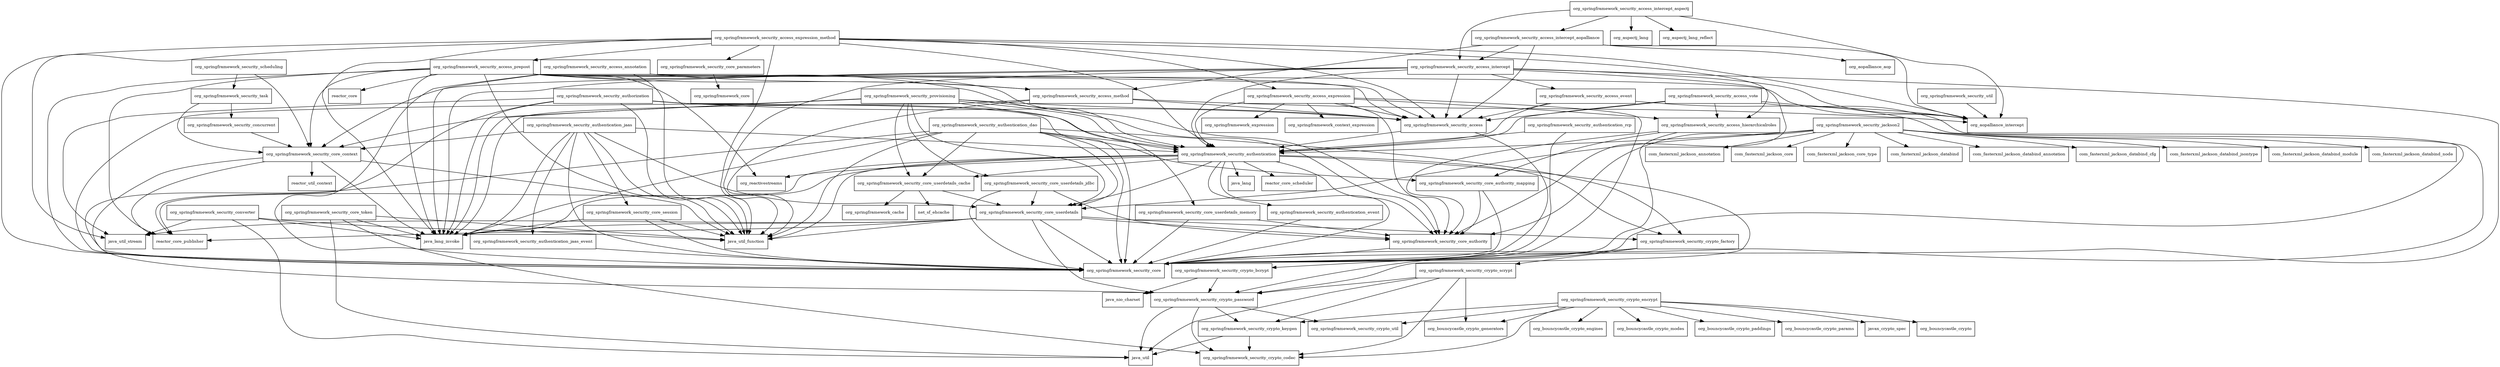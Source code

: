 digraph spring_security_core_5_2_0_M4_package_dependencies {
  node [shape = box, fontsize=10.0];
  org_springframework_security_access -> org_springframework_security_authentication;
  org_springframework_security_access -> org_springframework_security_core;
  org_springframework_security_access_annotation -> java_lang_invoke;
  org_springframework_security_access_annotation -> java_util_function;
  org_springframework_security_access_annotation -> org_springframework_security_access;
  org_springframework_security_access_annotation -> org_springframework_security_access_method;
  org_springframework_security_access_annotation -> org_springframework_security_core;
  org_springframework_security_access_event -> org_springframework_security_access;
  org_springframework_security_access_event -> org_springframework_security_authentication;
  org_springframework_security_access_event -> org_springframework_security_core;
  org_springframework_security_access_expression -> org_springframework_context_expression;
  org_springframework_security_access_expression -> org_springframework_expression;
  org_springframework_security_access_expression -> org_springframework_security_access;
  org_springframework_security_access_expression -> org_springframework_security_access_hierarchicalroles;
  org_springframework_security_access_expression -> org_springframework_security_authentication;
  org_springframework_security_access_expression -> org_springframework_security_core;
  org_springframework_security_access_expression -> org_springframework_security_core_authority;
  org_springframework_security_access_expression_method -> java_lang_invoke;
  org_springframework_security_access_expression_method -> java_util_function;
  org_springframework_security_access_expression_method -> java_util_stream;
  org_springframework_security_access_expression_method -> org_aopalliance_intercept;
  org_springframework_security_access_expression_method -> org_springframework_security_access;
  org_springframework_security_access_expression_method -> org_springframework_security_access_expression;
  org_springframework_security_access_expression_method -> org_springframework_security_access_hierarchicalroles;
  org_springframework_security_access_expression_method -> org_springframework_security_access_prepost;
  org_springframework_security_access_expression_method -> org_springframework_security_authentication;
  org_springframework_security_access_expression_method -> org_springframework_security_core;
  org_springframework_security_access_expression_method -> org_springframework_security_core_parameters;
  org_springframework_security_access_hierarchicalroles -> org_springframework_security_core;
  org_springframework_security_access_hierarchicalroles -> org_springframework_security_core_authority;
  org_springframework_security_access_hierarchicalroles -> org_springframework_security_core_authority_mapping;
  org_springframework_security_access_intercept -> java_lang_invoke;
  org_springframework_security_access_intercept -> java_util_function;
  org_springframework_security_access_intercept -> org_aopalliance_intercept;
  org_springframework_security_access_intercept -> org_springframework_security_access;
  org_springframework_security_access_intercept -> org_springframework_security_access_event;
  org_springframework_security_access_intercept -> org_springframework_security_authentication;
  org_springframework_security_access_intercept -> org_springframework_security_core;
  org_springframework_security_access_intercept -> org_springframework_security_core_authority;
  org_springframework_security_access_intercept -> org_springframework_security_core_context;
  org_springframework_security_access_intercept_aopalliance -> org_aopalliance_aop;
  org_springframework_security_access_intercept_aopalliance -> org_aopalliance_intercept;
  org_springframework_security_access_intercept_aopalliance -> org_springframework_security_access;
  org_springframework_security_access_intercept_aopalliance -> org_springframework_security_access_intercept;
  org_springframework_security_access_intercept_aopalliance -> org_springframework_security_access_method;
  org_springframework_security_access_intercept_aspectj -> org_aopalliance_intercept;
  org_springframework_security_access_intercept_aspectj -> org_aspectj_lang;
  org_springframework_security_access_intercept_aspectj -> org_aspectj_lang_reflect;
  org_springframework_security_access_intercept_aspectj -> org_springframework_security_access_intercept;
  org_springframework_security_access_intercept_aspectj -> org_springframework_security_access_intercept_aopalliance;
  org_springframework_security_access_method -> java_lang_invoke;
  org_springframework_security_access_method -> java_util_function;
  org_springframework_security_access_method -> org_aopalliance_intercept;
  org_springframework_security_access_method -> org_springframework_security_access;
  org_springframework_security_access_prepost -> java_lang_invoke;
  org_springframework_security_access_prepost -> java_util_function;
  org_springframework_security_access_prepost -> org_aopalliance_intercept;
  org_springframework_security_access_prepost -> org_reactivestreams;
  org_springframework_security_access_prepost -> org_springframework_security_access;
  org_springframework_security_access_prepost -> org_springframework_security_access_method;
  org_springframework_security_access_prepost -> org_springframework_security_authentication;
  org_springframework_security_access_prepost -> org_springframework_security_core;
  org_springframework_security_access_prepost -> org_springframework_security_core_authority;
  org_springframework_security_access_prepost -> org_springframework_security_core_context;
  org_springframework_security_access_prepost -> reactor_core;
  org_springframework_security_access_prepost -> reactor_core_publisher;
  org_springframework_security_access_vote -> org_aopalliance_intercept;
  org_springframework_security_access_vote -> org_springframework_security_access;
  org_springframework_security_access_vote -> org_springframework_security_access_hierarchicalroles;
  org_springframework_security_access_vote -> org_springframework_security_authentication;
  org_springframework_security_access_vote -> org_springframework_security_core;
  org_springframework_security_authentication -> java_lang;
  org_springframework_security_authentication -> java_lang_invoke;
  org_springframework_security_authentication -> java_util_function;
  org_springframework_security_authentication -> org_reactivestreams;
  org_springframework_security_authentication -> org_springframework_security_authentication_event;
  org_springframework_security_authentication -> org_springframework_security_core;
  org_springframework_security_authentication -> org_springframework_security_core_authority;
  org_springframework_security_authentication -> org_springframework_security_core_userdetails;
  org_springframework_security_authentication -> org_springframework_security_core_userdetails_cache;
  org_springframework_security_authentication -> org_springframework_security_crypto_factory;
  org_springframework_security_authentication -> org_springframework_security_crypto_password;
  org_springframework_security_authentication -> reactor_core_publisher;
  org_springframework_security_authentication -> reactor_core_scheduler;
  org_springframework_security_authentication_dao -> java_lang_invoke;
  org_springframework_security_authentication_dao -> java_util_function;
  org_springframework_security_authentication_dao -> org_springframework_security_authentication;
  org_springframework_security_authentication_dao -> org_springframework_security_core;
  org_springframework_security_authentication_dao -> org_springframework_security_core_authority_mapping;
  org_springframework_security_authentication_dao -> org_springframework_security_core_userdetails;
  org_springframework_security_authentication_dao -> org_springframework_security_core_userdetails_cache;
  org_springframework_security_authentication_dao -> org_springframework_security_crypto_factory;
  org_springframework_security_authentication_dao -> org_springframework_security_crypto_password;
  org_springframework_security_authentication_event -> org_springframework_security_core;
  org_springframework_security_authentication_jaas -> java_lang_invoke;
  org_springframework_security_authentication_jaas -> java_util_function;
  org_springframework_security_authentication_jaas -> org_springframework_security_authentication;
  org_springframework_security_authentication_jaas -> org_springframework_security_authentication_jaas_event;
  org_springframework_security_authentication_jaas -> org_springframework_security_core;
  org_springframework_security_authentication_jaas -> org_springframework_security_core_context;
  org_springframework_security_authentication_jaas -> org_springframework_security_core_session;
  org_springframework_security_authentication_jaas -> org_springframework_security_core_userdetails;
  org_springframework_security_authentication_jaas_event -> org_springframework_security_core;
  org_springframework_security_authentication_rcp -> org_springframework_security_authentication;
  org_springframework_security_authentication_rcp -> org_springframework_security_core;
  org_springframework_security_authorization -> java_lang_invoke;
  org_springframework_security_authorization -> java_util_function;
  org_springframework_security_authorization -> java_util_stream;
  org_springframework_security_authorization -> org_springframework_security_access;
  org_springframework_security_authorization -> org_springframework_security_authentication;
  org_springframework_security_authorization -> org_springframework_security_core;
  org_springframework_security_authorization -> reactor_core_publisher;
  org_springframework_security_concurrent -> org_springframework_security_core_context;
  org_springframework_security_converter -> java_lang_invoke;
  org_springframework_security_converter -> java_util;
  org_springframework_security_converter -> java_util_function;
  org_springframework_security_converter -> java_util_stream;
  org_springframework_security_core_authority -> org_springframework_security_core;
  org_springframework_security_core_authority_mapping -> org_springframework_security_core;
  org_springframework_security_core_authority_mapping -> org_springframework_security_core_authority;
  org_springframework_security_core_context -> java_lang_invoke;
  org_springframework_security_core_context -> java_util_function;
  org_springframework_security_core_context -> org_springframework_security_core;
  org_springframework_security_core_context -> reactor_core_publisher;
  org_springframework_security_core_context -> reactor_util_context;
  org_springframework_security_core_parameters -> org_springframework_core;
  org_springframework_security_core_session -> java_lang_invoke;
  org_springframework_security_core_session -> java_util_function;
  org_springframework_security_core_session -> org_springframework_security_core;
  org_springframework_security_core_token -> java_lang_invoke;
  org_springframework_security_core_token -> java_util;
  org_springframework_security_core_token -> java_util_function;
  org_springframework_security_core_token -> org_springframework_security_crypto_codec;
  org_springframework_security_core_userdetails -> java_lang_invoke;
  org_springframework_security_core_userdetails -> java_util_function;
  org_springframework_security_core_userdetails -> java_util_stream;
  org_springframework_security_core_userdetails -> org_springframework_security_core;
  org_springframework_security_core_userdetails -> org_springframework_security_core_authority;
  org_springframework_security_core_userdetails -> org_springframework_security_crypto_factory;
  org_springframework_security_core_userdetails -> org_springframework_security_crypto_password;
  org_springframework_security_core_userdetails -> reactor_core_publisher;
  org_springframework_security_core_userdetails_cache -> net_sf_ehcache;
  org_springframework_security_core_userdetails_cache -> org_springframework_cache;
  org_springframework_security_core_userdetails_cache -> org_springframework_security_core_userdetails;
  org_springframework_security_core_userdetails_jdbc -> org_springframework_security_core;
  org_springframework_security_core_userdetails_jdbc -> org_springframework_security_core_authority;
  org_springframework_security_core_userdetails_jdbc -> org_springframework_security_core_userdetails;
  org_springframework_security_core_userdetails_memory -> org_springframework_security_core;
  org_springframework_security_core_userdetails_memory -> org_springframework_security_core_authority;
  org_springframework_security_crypto_bcrypt -> java_nio_charset;
  org_springframework_security_crypto_bcrypt -> org_springframework_security_crypto_password;
  org_springframework_security_crypto_encrypt -> javax_crypto_spec;
  org_springframework_security_crypto_encrypt -> org_bouncycastle_crypto;
  org_springframework_security_crypto_encrypt -> org_bouncycastle_crypto_engines;
  org_springframework_security_crypto_encrypt -> org_bouncycastle_crypto_generators;
  org_springframework_security_crypto_encrypt -> org_bouncycastle_crypto_modes;
  org_springframework_security_crypto_encrypt -> org_bouncycastle_crypto_paddings;
  org_springframework_security_crypto_encrypt -> org_bouncycastle_crypto_params;
  org_springframework_security_crypto_encrypt -> org_springframework_security_crypto_codec;
  org_springframework_security_crypto_encrypt -> org_springframework_security_crypto_keygen;
  org_springframework_security_crypto_encrypt -> org_springframework_security_crypto_util;
  org_springframework_security_crypto_factory -> org_springframework_security_crypto_bcrypt;
  org_springframework_security_crypto_factory -> org_springframework_security_crypto_password;
  org_springframework_security_crypto_factory -> org_springframework_security_crypto_scrypt;
  org_springframework_security_crypto_keygen -> java_util;
  org_springframework_security_crypto_keygen -> org_springframework_security_crypto_codec;
  org_springframework_security_crypto_password -> java_util;
  org_springframework_security_crypto_password -> org_springframework_security_crypto_codec;
  org_springframework_security_crypto_password -> org_springframework_security_crypto_keygen;
  org_springframework_security_crypto_password -> org_springframework_security_crypto_util;
  org_springframework_security_crypto_scrypt -> java_util;
  org_springframework_security_crypto_scrypt -> org_bouncycastle_crypto_generators;
  org_springframework_security_crypto_scrypt -> org_springframework_security_crypto_codec;
  org_springframework_security_crypto_scrypt -> org_springframework_security_crypto_keygen;
  org_springframework_security_crypto_scrypt -> org_springframework_security_crypto_password;
  org_springframework_security_jackson2 -> com_fasterxml_jackson_annotation;
  org_springframework_security_jackson2 -> com_fasterxml_jackson_core;
  org_springframework_security_jackson2 -> com_fasterxml_jackson_core_type;
  org_springframework_security_jackson2 -> com_fasterxml_jackson_databind;
  org_springframework_security_jackson2 -> com_fasterxml_jackson_databind_annotation;
  org_springframework_security_jackson2 -> com_fasterxml_jackson_databind_cfg;
  org_springframework_security_jackson2 -> com_fasterxml_jackson_databind_jsontype;
  org_springframework_security_jackson2 -> com_fasterxml_jackson_databind_module;
  org_springframework_security_jackson2 -> com_fasterxml_jackson_databind_node;
  org_springframework_security_jackson2 -> org_springframework_security_authentication;
  org_springframework_security_jackson2 -> org_springframework_security_core_authority;
  org_springframework_security_jackson2 -> org_springframework_security_core_userdetails;
  org_springframework_security_provisioning -> java_lang_invoke;
  org_springframework_security_provisioning -> org_springframework_security_access;
  org_springframework_security_provisioning -> org_springframework_security_authentication;
  org_springframework_security_provisioning -> org_springframework_security_core;
  org_springframework_security_provisioning -> org_springframework_security_core_authority;
  org_springframework_security_provisioning -> org_springframework_security_core_context;
  org_springframework_security_provisioning -> org_springframework_security_core_userdetails;
  org_springframework_security_provisioning -> org_springframework_security_core_userdetails_cache;
  org_springframework_security_provisioning -> org_springframework_security_core_userdetails_jdbc;
  org_springframework_security_provisioning -> org_springframework_security_core_userdetails_memory;
  org_springframework_security_scheduling -> org_springframework_security_core_context;
  org_springframework_security_scheduling -> org_springframework_security_task;
  org_springframework_security_task -> org_springframework_security_concurrent;
  org_springframework_security_task -> org_springframework_security_core_context;
  org_springframework_security_util -> org_aopalliance_intercept;
}
